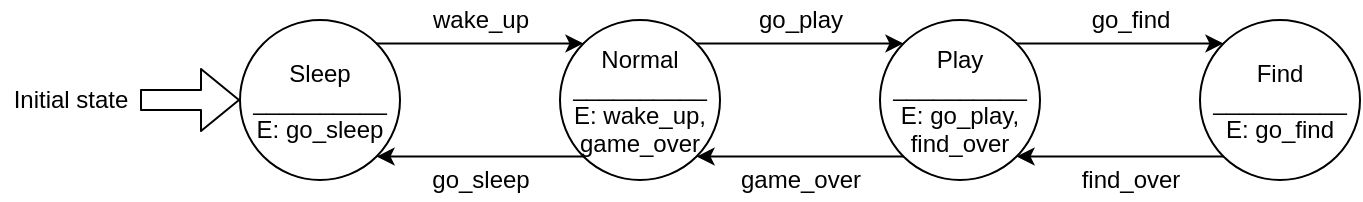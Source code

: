 <mxfile version="14.1.1" type="device"><diagram id="kgpKYQtTHZ0yAKxKKP6v" name="Page-1"><mxGraphModel dx="1022" dy="475" grid="1" gridSize="10" guides="1" tooltips="1" connect="1" arrows="1" fold="1" page="1" pageScale="1" pageWidth="850" pageHeight="1100" math="0" shadow="0"><root><mxCell id="0"/><mxCell id="1" parent="0"/><mxCell id="cIwayilBRL80fbY3d8Cl-6" value="Sleep&#10;__________&#10;E: go_sleep" style="ellipse;fillColor=#ffffff;strokeColor=#000000;" parent="1" vertex="1"><mxGeometry x="130" y="110" width="80" height="80" as="geometry"/></mxCell><mxCell id="cIwayilBRL80fbY3d8Cl-7" value="Play&#10;__________&#10;E: go_play,&#10;find_over" style="ellipse;fillColor=#ffffff;strokeColor=#000000;" parent="1" vertex="1"><mxGeometry x="450" y="110" width="80" height="80" as="geometry"/></mxCell><mxCell id="cIwayilBRL80fbY3d8Cl-8" value="Normal&#10;__________&#10;E: wake_up,&#10;game_over" style="ellipse;fillColor=#ffffff;strokeColor=#000000;" parent="1" vertex="1"><mxGeometry x="290" y="110" width="80" height="80" as="geometry"/></mxCell><mxCell id="cIwayilBRL80fbY3d8Cl-26" value="go_sleep" style="text;html=1;align=center;verticalAlign=middle;resizable=0;points=[];autosize=1;" parent="1" vertex="1"><mxGeometry x="220" y="180" width="60" height="20" as="geometry"/></mxCell><mxCell id="cIwayilBRL80fbY3d8Cl-27" value="go_play" style="text;html=1;align=center;verticalAlign=middle;resizable=0;points=[];autosize=1;" parent="1" vertex="1"><mxGeometry x="380" y="100" width="60" height="20" as="geometry"/></mxCell><mxCell id="cIwayilBRL80fbY3d8Cl-29" value="wake_up" style="text;html=1;align=center;verticalAlign=middle;resizable=0;points=[];autosize=1;" parent="1" vertex="1"><mxGeometry x="220" y="100" width="60" height="20" as="geometry"/></mxCell><mxCell id="cIwayilBRL80fbY3d8Cl-39" value="game_over" style="text;html=1;align=center;verticalAlign=middle;resizable=0;points=[];autosize=1;" parent="1" vertex="1"><mxGeometry x="370" y="180" width="80" height="20" as="geometry"/></mxCell><mxCell id="cB78x5OL8BLjIMkUgNoc-1" value="" style="endArrow=classic;html=1;shape=flexArrow;entryX=0;entryY=0.5;entryDx=0;entryDy=0;" parent="1" target="cIwayilBRL80fbY3d8Cl-6" edge="1"><mxGeometry width="50" height="50" relative="1" as="geometry"><mxPoint x="80" y="150" as="sourcePoint"/><mxPoint x="100" y="150" as="targetPoint"/></mxGeometry></mxCell><mxCell id="cB78x5OL8BLjIMkUgNoc-2" value="Initial state" style="text;html=1;align=center;verticalAlign=middle;resizable=0;points=[];autosize=1;" parent="1" vertex="1"><mxGeometry x="10" y="140" width="70" height="20" as="geometry"/></mxCell><mxCell id="Cvu5oeEPrEb6LTQCPHEb-1" value="Find&#10;__________&#10;E: go_find" style="ellipse;fillColor=#ffffff;strokeColor=#000000;" vertex="1" parent="1"><mxGeometry x="610" y="110" width="80" height="80" as="geometry"/></mxCell><mxCell id="Cvu5oeEPrEb6LTQCPHEb-3" value="" style="endArrow=classic;html=1;exitX=1;exitY=0;exitDx=0;exitDy=0;entryX=0;entryY=0;entryDx=0;entryDy=0;" edge="1" parent="1" source="cIwayilBRL80fbY3d8Cl-6" target="cIwayilBRL80fbY3d8Cl-8"><mxGeometry width="50" height="50" relative="1" as="geometry"><mxPoint x="400" y="280" as="sourcePoint"/><mxPoint x="450" y="230" as="targetPoint"/></mxGeometry></mxCell><mxCell id="Cvu5oeEPrEb6LTQCPHEb-4" value="" style="endArrow=classic;html=1;exitX=1;exitY=0;exitDx=0;exitDy=0;entryX=0;entryY=0;entryDx=0;entryDy=0;" edge="1" parent="1" source="cIwayilBRL80fbY3d8Cl-8" target="cIwayilBRL80fbY3d8Cl-7"><mxGeometry width="50" height="50" relative="1" as="geometry"><mxPoint x="360.004" y="119.996" as="sourcePoint"/><mxPoint x="463.436" y="119.996" as="targetPoint"/></mxGeometry></mxCell><mxCell id="Cvu5oeEPrEb6LTQCPHEb-5" value="" style="endArrow=classic;html=1;exitX=1;exitY=0;exitDx=0;exitDy=0;entryX=0;entryY=0;entryDx=0;entryDy=0;" edge="1" parent="1" source="cIwayilBRL80fbY3d8Cl-7" target="Cvu5oeEPrEb6LTQCPHEb-1"><mxGeometry width="50" height="50" relative="1" as="geometry"><mxPoint x="520.004" y="119.996" as="sourcePoint"/><mxPoint x="623.436" y="119.996" as="targetPoint"/></mxGeometry></mxCell><mxCell id="Cvu5oeEPrEb6LTQCPHEb-6" value="" style="endArrow=classic;html=1;exitX=0;exitY=1;exitDx=0;exitDy=0;entryX=1;entryY=1;entryDx=0;entryDy=0;" edge="1" parent="1" source="Cvu5oeEPrEb6LTQCPHEb-1" target="cIwayilBRL80fbY3d8Cl-7"><mxGeometry width="50" height="50" relative="1" as="geometry"><mxPoint x="613.436" y="199.996" as="sourcePoint"/><mxPoint x="510.004" y="199.996" as="targetPoint"/></mxGeometry></mxCell><mxCell id="Cvu5oeEPrEb6LTQCPHEb-7" value="" style="endArrow=classic;html=1;exitX=0;exitY=1;exitDx=0;exitDy=0;entryX=1;entryY=1;entryDx=0;entryDy=0;" edge="1" parent="1" source="cIwayilBRL80fbY3d8Cl-7" target="cIwayilBRL80fbY3d8Cl-8"><mxGeometry width="50" height="50" relative="1" as="geometry"><mxPoint x="463.436" y="179.996" as="sourcePoint"/><mxPoint x="380" y="200" as="targetPoint"/></mxGeometry></mxCell><mxCell id="Cvu5oeEPrEb6LTQCPHEb-8" value="" style="endArrow=classic;html=1;exitX=0;exitY=1;exitDx=0;exitDy=0;entryX=1;entryY=1;entryDx=0;entryDy=0;" edge="1" parent="1" source="cIwayilBRL80fbY3d8Cl-8" target="cIwayilBRL80fbY3d8Cl-6"><mxGeometry width="50" height="50" relative="1" as="geometry"><mxPoint x="299.996" y="180.004" as="sourcePoint"/><mxPoint x="196.564" y="180.004" as="targetPoint"/></mxGeometry></mxCell><mxCell id="Cvu5oeEPrEb6LTQCPHEb-9" value="go_find" style="text;html=1;align=center;verticalAlign=middle;resizable=0;points=[];autosize=1;" vertex="1" parent="1"><mxGeometry x="550" y="100" width="50" height="20" as="geometry"/></mxCell><mxCell id="Cvu5oeEPrEb6LTQCPHEb-10" value="find_over" style="text;html=1;align=center;verticalAlign=middle;resizable=0;points=[];autosize=1;" vertex="1" parent="1"><mxGeometry x="545" y="180" width="60" height="20" as="geometry"/></mxCell></root></mxGraphModel></diagram></mxfile>